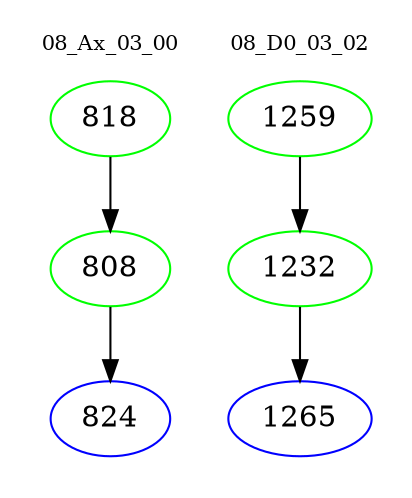 digraph{
subgraph cluster_0 {
color = white
label = "08_Ax_03_00";
fontsize=10;
T0_818 [label="818", color="green"]
T0_818 -> T0_808 [color="black"]
T0_808 [label="808", color="green"]
T0_808 -> T0_824 [color="black"]
T0_824 [label="824", color="blue"]
}
subgraph cluster_1 {
color = white
label = "08_D0_03_02";
fontsize=10;
T1_1259 [label="1259", color="green"]
T1_1259 -> T1_1232 [color="black"]
T1_1232 [label="1232", color="green"]
T1_1232 -> T1_1265 [color="black"]
T1_1265 [label="1265", color="blue"]
}
}
